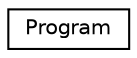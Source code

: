 digraph "Graphical Class Hierarchy"
{
 // LATEX_PDF_SIZE
  edge [fontname="Helvetica",fontsize="10",labelfontname="Helvetica",labelfontsize="10"];
  node [fontname="Helvetica",fontsize="10",shape=record];
  rankdir="LR";
  Node0 [label="Program",height=0.2,width=0.4,color="black", fillcolor="white", style="filled",URL="$class_program.html",tooltip=" "];
}
